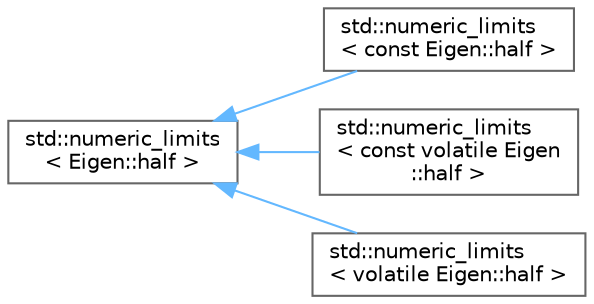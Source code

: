 digraph "Graphical Class Hierarchy"
{
 // LATEX_PDF_SIZE
  bgcolor="transparent";
  edge [fontname=Helvetica,fontsize=10,labelfontname=Helvetica,labelfontsize=10];
  node [fontname=Helvetica,fontsize=10,shape=box,height=0.2,width=0.4];
  rankdir="LR";
  Node0 [id="Node000000",label="std::numeric_limits\l\< Eigen::half \>",height=0.2,width=0.4,color="grey40", fillcolor="white", style="filled",URL="$structstd_1_1numeric__limits_3_01Eigen_1_1half_01_4.html",tooltip=" "];
  Node0 -> Node1 [id="edge1371_Node000000_Node000001",dir="back",color="steelblue1",style="solid",tooltip=" "];
  Node1 [id="Node000001",label="std::numeric_limits\l\< const Eigen::half \>",height=0.2,width=0.4,color="grey40", fillcolor="white", style="filled",URL="$structstd_1_1numeric__limits_3_01const_01Eigen_1_1half_01_4.html",tooltip=" "];
  Node0 -> Node2 [id="edge1372_Node000000_Node000002",dir="back",color="steelblue1",style="solid",tooltip=" "];
  Node2 [id="Node000002",label="std::numeric_limits\l\< const volatile Eigen\l::half \>",height=0.2,width=0.4,color="grey40", fillcolor="white", style="filled",URL="$structstd_1_1numeric__limits_3_01const_01volatile_01Eigen_1_1half_01_4.html",tooltip=" "];
  Node0 -> Node3 [id="edge1373_Node000000_Node000003",dir="back",color="steelblue1",style="solid",tooltip=" "];
  Node3 [id="Node000003",label="std::numeric_limits\l\< volatile Eigen::half \>",height=0.2,width=0.4,color="grey40", fillcolor="white", style="filled",URL="$structstd_1_1numeric__limits_3_01volatile_01Eigen_1_1half_01_4.html",tooltip=" "];
}
